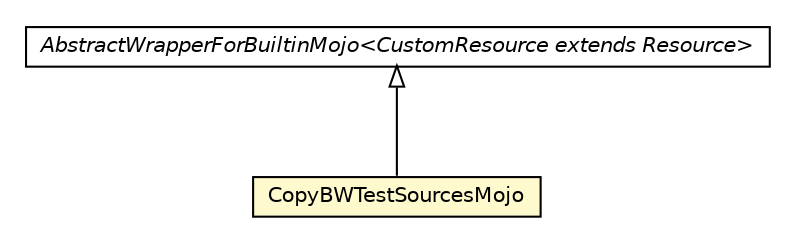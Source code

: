 #!/usr/local/bin/dot
#
# Class diagram 
# Generated by UMLGraph version R5_6-24-gf6e263 (http://www.umlgraph.org/)
#

digraph G {
	edge [fontname="Helvetica",fontsize=10,labelfontname="Helvetica",labelfontsize=10];
	node [fontname="Helvetica",fontsize=10,shape=plaintext];
	nodesep=0.25;
	ranksep=0.5;
	// fr.fastconnect.factory.tibco.bw.maven.builtin.AbstractWrapperForBuiltinMojo<CustomResource extends org.apache.maven.model.Resource>
	c2239 [label=<<table title="fr.fastconnect.factory.tibco.bw.maven.builtin.AbstractWrapperForBuiltinMojo" border="0" cellborder="1" cellspacing="0" cellpadding="2" port="p" href="./AbstractWrapperForBuiltinMojo.html">
		<tr><td><table border="0" cellspacing="0" cellpadding="1">
<tr><td align="center" balign="center"><font face="Helvetica-Oblique"> AbstractWrapperForBuiltinMojo&lt;CustomResource extends Resource&gt; </font></td></tr>
		</table></td></tr>
		</table>>, URL="./AbstractWrapperForBuiltinMojo.html", fontname="Helvetica", fontcolor="black", fontsize=10.0];
	// fr.fastconnect.factory.tibco.bw.maven.builtin.CopyBWTestSourcesMojo
	c2244 [label=<<table title="fr.fastconnect.factory.tibco.bw.maven.builtin.CopyBWTestSourcesMojo" border="0" cellborder="1" cellspacing="0" cellpadding="2" port="p" bgcolor="lemonChiffon" href="./CopyBWTestSourcesMojo.html">
		<tr><td><table border="0" cellspacing="0" cellpadding="1">
<tr><td align="center" balign="center"> CopyBWTestSourcesMojo </td></tr>
		</table></td></tr>
		</table>>, URL="./CopyBWTestSourcesMojo.html", fontname="Helvetica", fontcolor="black", fontsize=10.0];
	//fr.fastconnect.factory.tibco.bw.maven.builtin.CopyBWTestSourcesMojo extends fr.fastconnect.factory.tibco.bw.maven.builtin.AbstractWrapperForBuiltinMojo<org.apache.maven.model.Resource>
	c2239:p -> c2244:p [dir=back,arrowtail=empty];
}

